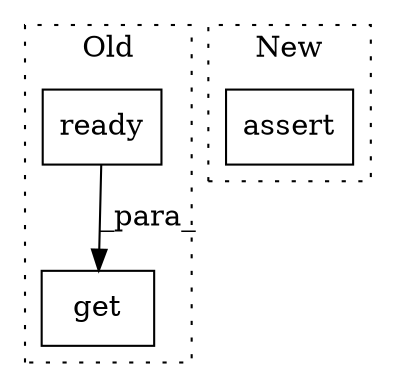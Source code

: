 digraph G {
subgraph cluster0 {
1 [label="ready" a="32" s="1609" l="7" shape="box"];
3 [label="get" a="32" s="1589,1616" l="4,1" shape="box"];
label = "Old";
style="dotted";
}
subgraph cluster1 {
2 [label="assert" a="6" s="1585" l="7" shape="box"];
label = "New";
style="dotted";
}
1 -> 3 [label="_para_"];
}